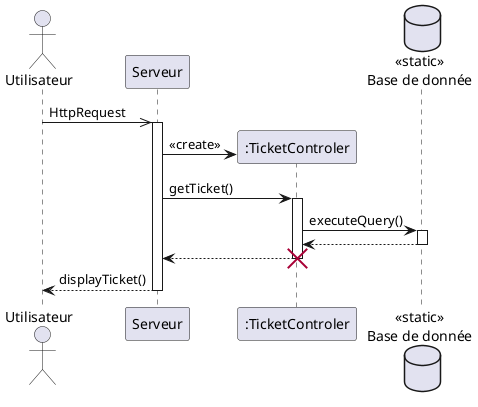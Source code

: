 @startuml consulter un ticket

actor client as "Utilisateur" order 1 
participant server as "Serveur"   order 2
database bdd as "<<static>>\nBase de donnée" order 4

client ->> server : HttpRequest
activate server
create ticketCtrl as ":TicketControler" order 3
server -> ticketCtrl : <<create>>

server -> ticketCtrl : getTicket()
activate ticketCtrl

ticketCtrl -> bdd : executeQuery()
activate bdd
bdd --> ticketCtrl
deactivate bdd

ticketCtrl --> server
deactivate ticketCtrl
destroy ticketCtrl

server --> client : displayTicket()
deactivate server





@enduml